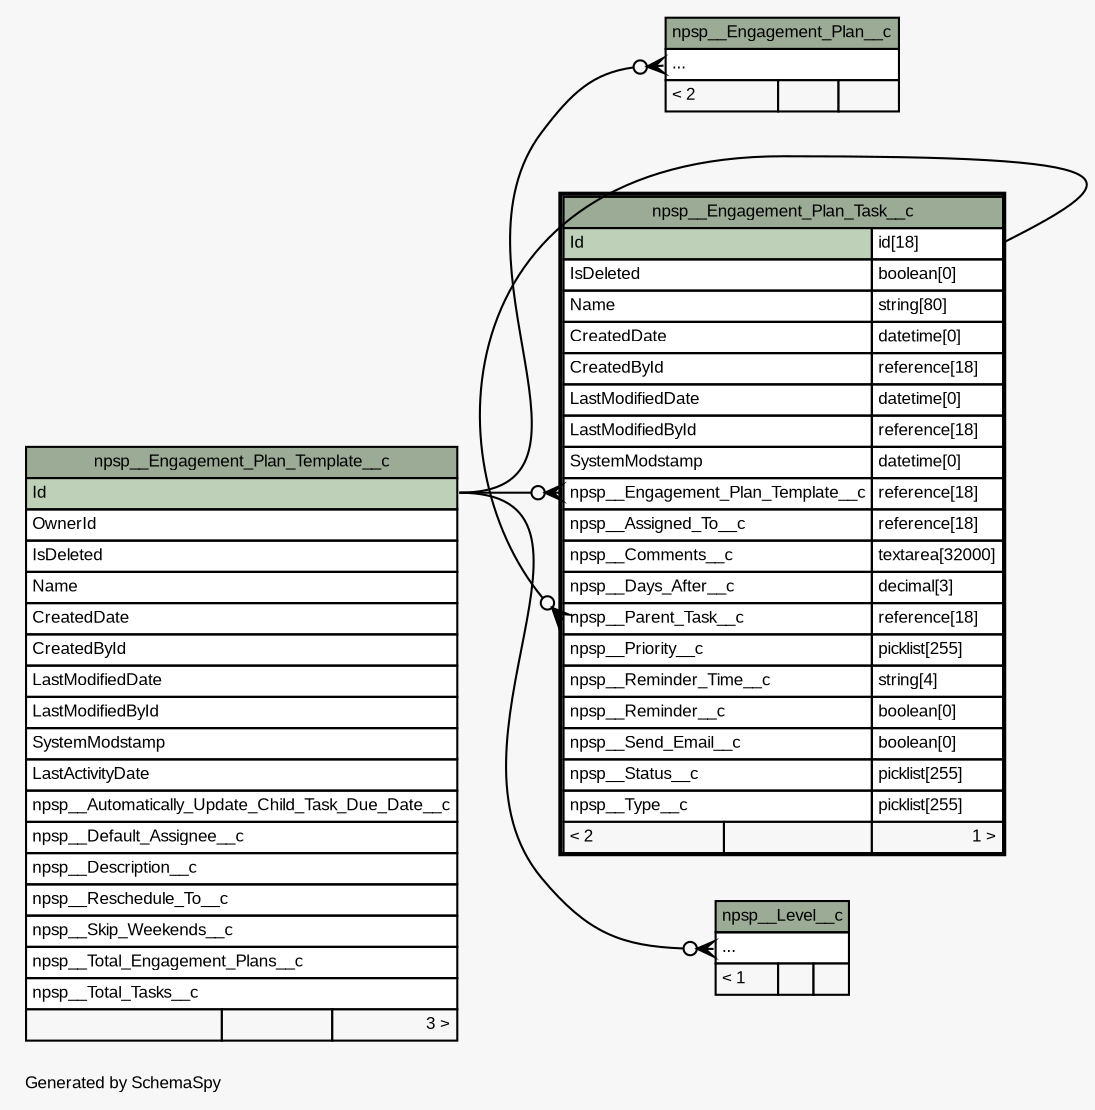 // dot 2.40.1 on Mac OS X 10.12.6
// SchemaSpy rev 590
digraph "twoDegreesRelationshipsDiagram" {
  graph [
    rankdir="RL"
    bgcolor="#f7f7f7"
    label="\nGenerated by SchemaSpy"
    labeljust="l"
    nodesep="0.18"
    ranksep="0.46"
    fontname="Arial"
    fontsize="8"
  ];
  node [
    fontname="Arial"
    fontsize="8"
    shape="plaintext"
  ];
  edge [
    arrowsize="0.8"
  ];
  "npsp__Engagement_Plan__c":"elipses":w -> "npsp__Engagement_Plan_Template__c":"Id":e [arrowhead=none dir=back arrowtail=crowodot];
  "npsp__Engagement_Plan_Task__c":"npsp__Engagement_Plan_Template__c":w -> "npsp__Engagement_Plan_Template__c":"Id":e [arrowhead=none dir=back arrowtail=crowodot];
  "npsp__Engagement_Plan_Task__c":"npsp__Parent_Task__c":w -> "npsp__Engagement_Plan_Task__c":"Id.type":e [arrowhead=none dir=back arrowtail=crowodot];
  "npsp__Level__c":"elipses":w -> "npsp__Engagement_Plan_Template__c":"Id":e [arrowhead=none dir=back arrowtail=crowodot];
  "npsp__Engagement_Plan__c" [
    label=<
    <TABLE BORDER="0" CELLBORDER="1" CELLSPACING="0" BGCOLOR="#ffffff">
      <TR><TD COLSPAN="3" BGCOLOR="#9bab96" ALIGN="CENTER">npsp__Engagement_Plan__c</TD></TR>
      <TR><TD PORT="elipses" COLSPAN="3" ALIGN="LEFT">...</TD></TR>
      <TR><TD ALIGN="LEFT" BGCOLOR="#f7f7f7">&lt; 2</TD><TD ALIGN="RIGHT" BGCOLOR="#f7f7f7">  </TD><TD ALIGN="RIGHT" BGCOLOR="#f7f7f7">  </TD></TR>
    </TABLE>>
    URL="npsp__Engagement_Plan__c.html"
    tooltip="npsp__Engagement_Plan__c"
  ];
  "npsp__Engagement_Plan_Task__c" [
    label=<
    <TABLE BORDER="2" CELLBORDER="1" CELLSPACING="0" BGCOLOR="#ffffff">
      <TR><TD COLSPAN="3" BGCOLOR="#9bab96" ALIGN="CENTER">npsp__Engagement_Plan_Task__c</TD></TR>
      <TR><TD PORT="Id" COLSPAN="2" BGCOLOR="#bed1b8" ALIGN="LEFT">Id</TD><TD PORT="Id.type" ALIGN="LEFT">id[18]</TD></TR>
      <TR><TD PORT="IsDeleted" COLSPAN="2" ALIGN="LEFT">IsDeleted</TD><TD PORT="IsDeleted.type" ALIGN="LEFT">boolean[0]</TD></TR>
      <TR><TD PORT="Name" COLSPAN="2" ALIGN="LEFT">Name</TD><TD PORT="Name.type" ALIGN="LEFT">string[80]</TD></TR>
      <TR><TD PORT="CreatedDate" COLSPAN="2" ALIGN="LEFT">CreatedDate</TD><TD PORT="CreatedDate.type" ALIGN="LEFT">datetime[0]</TD></TR>
      <TR><TD PORT="CreatedById" COLSPAN="2" ALIGN="LEFT">CreatedById</TD><TD PORT="CreatedById.type" ALIGN="LEFT">reference[18]</TD></TR>
      <TR><TD PORT="LastModifiedDate" COLSPAN="2" ALIGN="LEFT">LastModifiedDate</TD><TD PORT="LastModifiedDate.type" ALIGN="LEFT">datetime[0]</TD></TR>
      <TR><TD PORT="LastModifiedById" COLSPAN="2" ALIGN="LEFT">LastModifiedById</TD><TD PORT="LastModifiedById.type" ALIGN="LEFT">reference[18]</TD></TR>
      <TR><TD PORT="SystemModstamp" COLSPAN="2" ALIGN="LEFT">SystemModstamp</TD><TD PORT="SystemModstamp.type" ALIGN="LEFT">datetime[0]</TD></TR>
      <TR><TD PORT="npsp__Engagement_Plan_Template__c" COLSPAN="2" ALIGN="LEFT">npsp__Engagement_Plan_Template__c</TD><TD PORT="npsp__Engagement_Plan_Template__c.type" ALIGN="LEFT">reference[18]</TD></TR>
      <TR><TD PORT="npsp__Assigned_To__c" COLSPAN="2" ALIGN="LEFT">npsp__Assigned_To__c</TD><TD PORT="npsp__Assigned_To__c.type" ALIGN="LEFT">reference[18]</TD></TR>
      <TR><TD PORT="npsp__Comments__c" COLSPAN="2" ALIGN="LEFT">npsp__Comments__c</TD><TD PORT="npsp__Comments__c.type" ALIGN="LEFT">textarea[32000]</TD></TR>
      <TR><TD PORT="npsp__Days_After__c" COLSPAN="2" ALIGN="LEFT">npsp__Days_After__c</TD><TD PORT="npsp__Days_After__c.type" ALIGN="LEFT">decimal[3]</TD></TR>
      <TR><TD PORT="npsp__Parent_Task__c" COLSPAN="2" ALIGN="LEFT">npsp__Parent_Task__c</TD><TD PORT="npsp__Parent_Task__c.type" ALIGN="LEFT">reference[18]</TD></TR>
      <TR><TD PORT="npsp__Priority__c" COLSPAN="2" ALIGN="LEFT">npsp__Priority__c</TD><TD PORT="npsp__Priority__c.type" ALIGN="LEFT">picklist[255]</TD></TR>
      <TR><TD PORT="npsp__Reminder_Time__c" COLSPAN="2" ALIGN="LEFT">npsp__Reminder_Time__c</TD><TD PORT="npsp__Reminder_Time__c.type" ALIGN="LEFT">string[4]</TD></TR>
      <TR><TD PORT="npsp__Reminder__c" COLSPAN="2" ALIGN="LEFT">npsp__Reminder__c</TD><TD PORT="npsp__Reminder__c.type" ALIGN="LEFT">boolean[0]</TD></TR>
      <TR><TD PORT="npsp__Send_Email__c" COLSPAN="2" ALIGN="LEFT">npsp__Send_Email__c</TD><TD PORT="npsp__Send_Email__c.type" ALIGN="LEFT">boolean[0]</TD></TR>
      <TR><TD PORT="npsp__Status__c" COLSPAN="2" ALIGN="LEFT">npsp__Status__c</TD><TD PORT="npsp__Status__c.type" ALIGN="LEFT">picklist[255]</TD></TR>
      <TR><TD PORT="npsp__Type__c" COLSPAN="2" ALIGN="LEFT">npsp__Type__c</TD><TD PORT="npsp__Type__c.type" ALIGN="LEFT">picklist[255]</TD></TR>
      <TR><TD ALIGN="LEFT" BGCOLOR="#f7f7f7">&lt; 2</TD><TD ALIGN="RIGHT" BGCOLOR="#f7f7f7">  </TD><TD ALIGN="RIGHT" BGCOLOR="#f7f7f7">1 &gt;</TD></TR>
    </TABLE>>
    URL="npsp__Engagement_Plan_Task__c.html"
    tooltip="npsp__Engagement_Plan_Task__c"
  ];
  "npsp__Engagement_Plan_Template__c" [
    label=<
    <TABLE BORDER="0" CELLBORDER="1" CELLSPACING="0" BGCOLOR="#ffffff">
      <TR><TD COLSPAN="3" BGCOLOR="#9bab96" ALIGN="CENTER">npsp__Engagement_Plan_Template__c</TD></TR>
      <TR><TD PORT="Id" COLSPAN="3" BGCOLOR="#bed1b8" ALIGN="LEFT">Id</TD></TR>
      <TR><TD PORT="OwnerId" COLSPAN="3" ALIGN="LEFT">OwnerId</TD></TR>
      <TR><TD PORT="IsDeleted" COLSPAN="3" ALIGN="LEFT">IsDeleted</TD></TR>
      <TR><TD PORT="Name" COLSPAN="3" ALIGN="LEFT">Name</TD></TR>
      <TR><TD PORT="CreatedDate" COLSPAN="3" ALIGN="LEFT">CreatedDate</TD></TR>
      <TR><TD PORT="CreatedById" COLSPAN="3" ALIGN="LEFT">CreatedById</TD></TR>
      <TR><TD PORT="LastModifiedDate" COLSPAN="3" ALIGN="LEFT">LastModifiedDate</TD></TR>
      <TR><TD PORT="LastModifiedById" COLSPAN="3" ALIGN="LEFT">LastModifiedById</TD></TR>
      <TR><TD PORT="SystemModstamp" COLSPAN="3" ALIGN="LEFT">SystemModstamp</TD></TR>
      <TR><TD PORT="LastActivityDate" COLSPAN="3" ALIGN="LEFT">LastActivityDate</TD></TR>
      <TR><TD PORT="npsp__Automatically_Update_Child_Task_Due_Date__c" COLSPAN="3" ALIGN="LEFT">npsp__Automatically_Update_Child_Task_Due_Date__c</TD></TR>
      <TR><TD PORT="npsp__Default_Assignee__c" COLSPAN="3" ALIGN="LEFT">npsp__Default_Assignee__c</TD></TR>
      <TR><TD PORT="npsp__Description__c" COLSPAN="3" ALIGN="LEFT">npsp__Description__c</TD></TR>
      <TR><TD PORT="npsp__Reschedule_To__c" COLSPAN="3" ALIGN="LEFT">npsp__Reschedule_To__c</TD></TR>
      <TR><TD PORT="npsp__Skip_Weekends__c" COLSPAN="3" ALIGN="LEFT">npsp__Skip_Weekends__c</TD></TR>
      <TR><TD PORT="npsp__Total_Engagement_Plans__c" COLSPAN="3" ALIGN="LEFT">npsp__Total_Engagement_Plans__c</TD></TR>
      <TR><TD PORT="npsp__Total_Tasks__c" COLSPAN="3" ALIGN="LEFT">npsp__Total_Tasks__c</TD></TR>
      <TR><TD ALIGN="LEFT" BGCOLOR="#f7f7f7">  </TD><TD ALIGN="RIGHT" BGCOLOR="#f7f7f7">  </TD><TD ALIGN="RIGHT" BGCOLOR="#f7f7f7">3 &gt;</TD></TR>
    </TABLE>>
    URL="npsp__Engagement_Plan_Template__c.html"
    tooltip="npsp__Engagement_Plan_Template__c"
  ];
  "npsp__Level__c" [
    label=<
    <TABLE BORDER="0" CELLBORDER="1" CELLSPACING="0" BGCOLOR="#ffffff">
      <TR><TD COLSPAN="3" BGCOLOR="#9bab96" ALIGN="CENTER">npsp__Level__c</TD></TR>
      <TR><TD PORT="elipses" COLSPAN="3" ALIGN="LEFT">...</TD></TR>
      <TR><TD ALIGN="LEFT" BGCOLOR="#f7f7f7">&lt; 1</TD><TD ALIGN="RIGHT" BGCOLOR="#f7f7f7">  </TD><TD ALIGN="RIGHT" BGCOLOR="#f7f7f7">  </TD></TR>
    </TABLE>>
    URL="npsp__Level__c.html"
    tooltip="npsp__Level__c"
  ];
}
